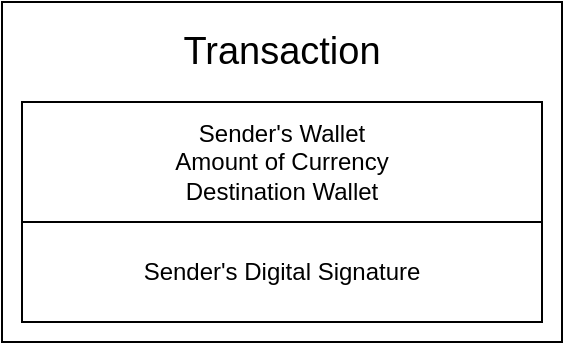 <mxfile version="16.5.3" type="device"><diagram id="r8jrAEpcWnGwujQfcr-e" name="Page-1"><mxGraphModel dx="1178" dy="435" grid="1" gridSize="10" guides="1" tooltips="1" connect="1" arrows="1" fold="1" page="1" pageScale="1" pageWidth="850" pageHeight="1100" math="0" shadow="0"><root><mxCell id="0"/><mxCell id="1" parent="0"/><mxCell id="-0z9shVKl5nUomZbdwEb-21" value="" style="rounded=0;whiteSpace=wrap;html=1;" vertex="1" parent="1"><mxGeometry x="310" y="250" width="280" height="170" as="geometry"/></mxCell><mxCell id="-0z9shVKl5nUomZbdwEb-18" value="&lt;span&gt;Sender's Digital Signature&lt;/span&gt;" style="rounded=0;whiteSpace=wrap;html=1;" vertex="1" parent="1"><mxGeometry x="320" y="360" width="260" height="50" as="geometry"/></mxCell><mxCell id="-0z9shVKl5nUomZbdwEb-19" value="Sender's Wallet&lt;br&gt;Amount of Currency&lt;br&gt;Destination Wallet" style="rounded=0;whiteSpace=wrap;html=1;" vertex="1" parent="1"><mxGeometry x="320" y="300" width="260" height="60" as="geometry"/></mxCell><mxCell id="-0z9shVKl5nUomZbdwEb-22" value="&lt;font style=&quot;font-size: 19px&quot;&gt;Transaction&lt;/font&gt;" style="text;html=1;strokeColor=none;fillColor=none;align=center;verticalAlign=middle;whiteSpace=wrap;rounded=0;" vertex="1" parent="1"><mxGeometry x="375" y="260" width="150" height="30" as="geometry"/></mxCell></root></mxGraphModel></diagram></mxfile>